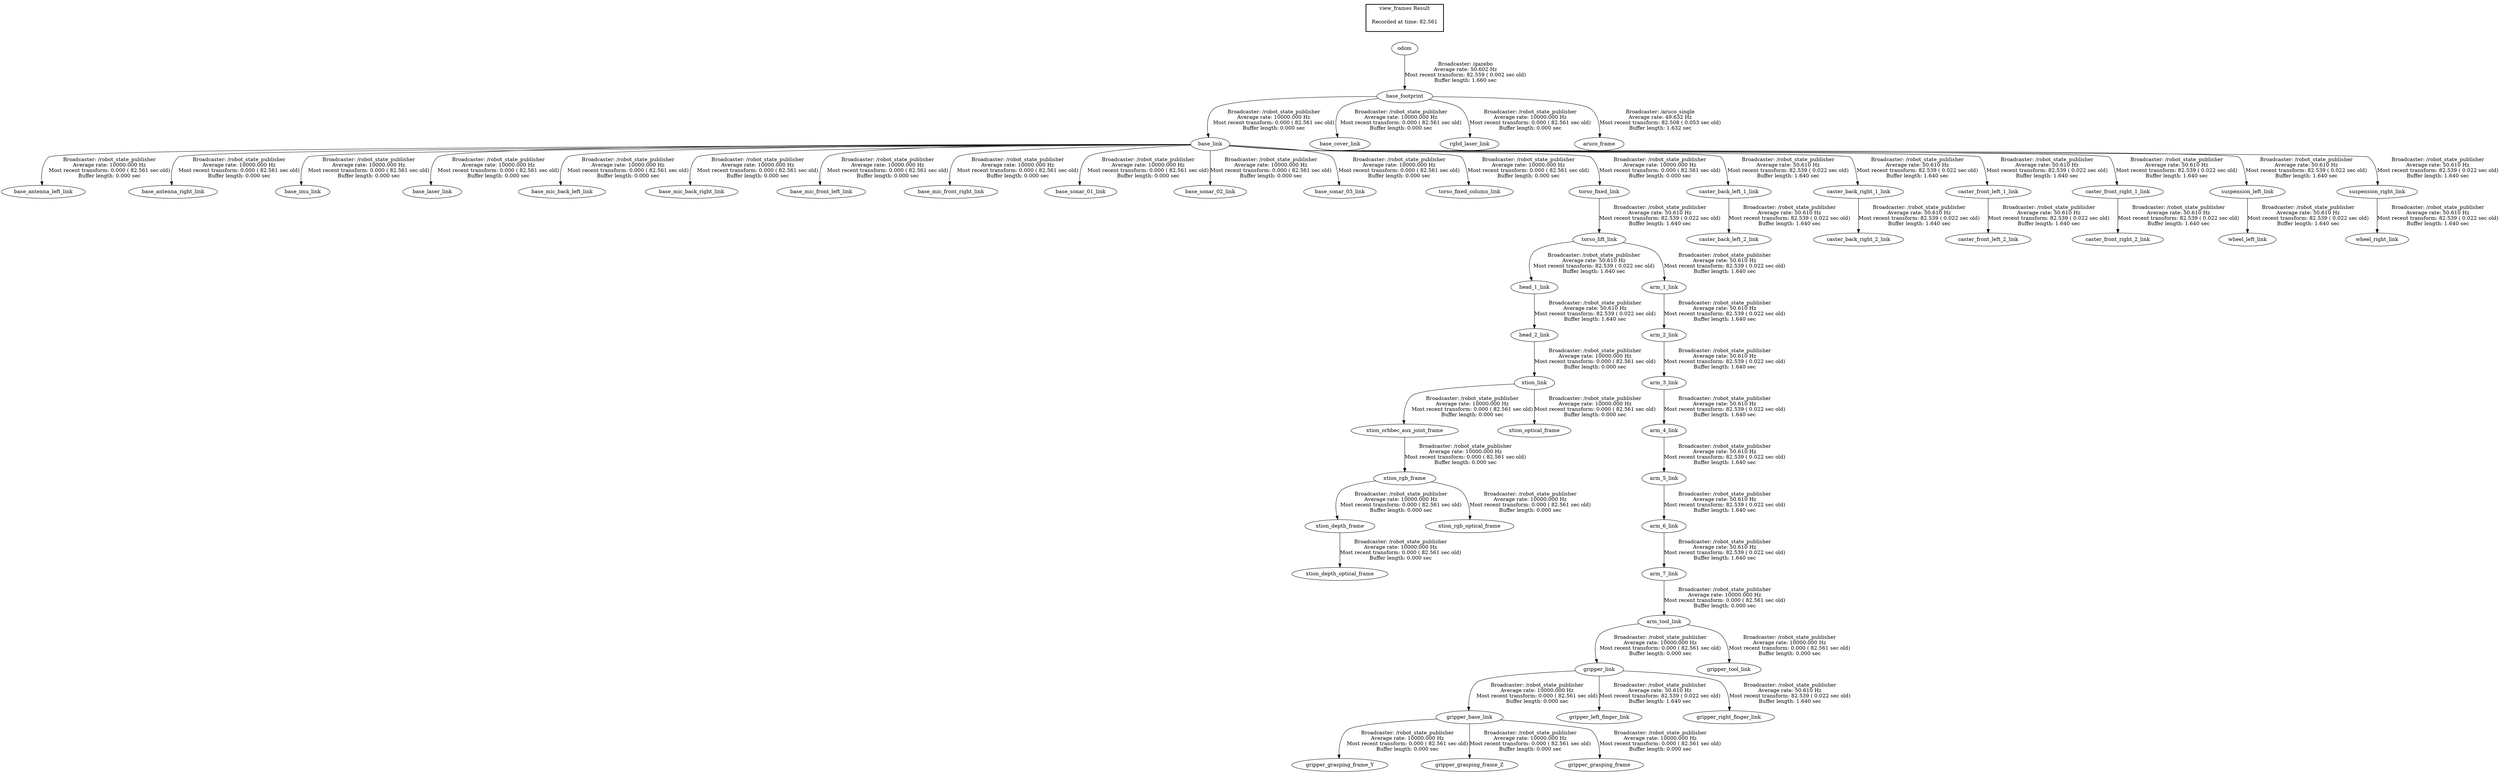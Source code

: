 digraph G {
"arm_7_link" -> "arm_tool_link"[label="Broadcaster: /robot_state_publisher\nAverage rate: 10000.000 Hz\nMost recent transform: 0.000 ( 82.561 sec old)\nBuffer length: 0.000 sec\n"];
"arm_6_link" -> "arm_7_link"[label="Broadcaster: /robot_state_publisher\nAverage rate: 50.610 Hz\nMost recent transform: 82.539 ( 0.022 sec old)\nBuffer length: 1.640 sec\n"];
"base_link" -> "base_antenna_left_link"[label="Broadcaster: /robot_state_publisher\nAverage rate: 10000.000 Hz\nMost recent transform: 0.000 ( 82.561 sec old)\nBuffer length: 0.000 sec\n"];
"base_footprint" -> "base_link"[label="Broadcaster: /robot_state_publisher\nAverage rate: 10000.000 Hz\nMost recent transform: 0.000 ( 82.561 sec old)\nBuffer length: 0.000 sec\n"];
"base_link" -> "base_antenna_right_link"[label="Broadcaster: /robot_state_publisher\nAverage rate: 10000.000 Hz\nMost recent transform: 0.000 ( 82.561 sec old)\nBuffer length: 0.000 sec\n"];
"odom" -> "base_footprint"[label="Broadcaster: /gazebo\nAverage rate: 50.602 Hz\nMost recent transform: 82.559 ( 0.002 sec old)\nBuffer length: 1.660 sec\n"];
"base_link" -> "base_imu_link"[label="Broadcaster: /robot_state_publisher\nAverage rate: 10000.000 Hz\nMost recent transform: 0.000 ( 82.561 sec old)\nBuffer length: 0.000 sec\n"];
"base_link" -> "base_laser_link"[label="Broadcaster: /robot_state_publisher\nAverage rate: 10000.000 Hz\nMost recent transform: 0.000 ( 82.561 sec old)\nBuffer length: 0.000 sec\n"];
"base_link" -> "base_mic_back_left_link"[label="Broadcaster: /robot_state_publisher\nAverage rate: 10000.000 Hz\nMost recent transform: 0.000 ( 82.561 sec old)\nBuffer length: 0.000 sec\n"];
"base_link" -> "base_mic_back_right_link"[label="Broadcaster: /robot_state_publisher\nAverage rate: 10000.000 Hz\nMost recent transform: 0.000 ( 82.561 sec old)\nBuffer length: 0.000 sec\n"];
"base_link" -> "base_mic_front_left_link"[label="Broadcaster: /robot_state_publisher\nAverage rate: 10000.000 Hz\nMost recent transform: 0.000 ( 82.561 sec old)\nBuffer length: 0.000 sec\n"];
"base_link" -> "base_mic_front_right_link"[label="Broadcaster: /robot_state_publisher\nAverage rate: 10000.000 Hz\nMost recent transform: 0.000 ( 82.561 sec old)\nBuffer length: 0.000 sec\n"];
"base_link" -> "base_sonar_01_link"[label="Broadcaster: /robot_state_publisher\nAverage rate: 10000.000 Hz\nMost recent transform: 0.000 ( 82.561 sec old)\nBuffer length: 0.000 sec\n"];
"base_link" -> "base_sonar_02_link"[label="Broadcaster: /robot_state_publisher\nAverage rate: 10000.000 Hz\nMost recent transform: 0.000 ( 82.561 sec old)\nBuffer length: 0.000 sec\n"];
"base_link" -> "base_sonar_03_link"[label="Broadcaster: /robot_state_publisher\nAverage rate: 10000.000 Hz\nMost recent transform: 0.000 ( 82.561 sec old)\nBuffer length: 0.000 sec\n"];
"base_footprint" -> "base_cover_link"[label="Broadcaster: /robot_state_publisher\nAverage rate: 10000.000 Hz\nMost recent transform: 0.000 ( 82.561 sec old)\nBuffer length: 0.000 sec\n"];
"gripper_link" -> "gripper_base_link"[label="Broadcaster: /robot_state_publisher\nAverage rate: 10000.000 Hz\nMost recent transform: 0.000 ( 82.561 sec old)\nBuffer length: 0.000 sec\n"];
"arm_tool_link" -> "gripper_link"[label="Broadcaster: /robot_state_publisher\nAverage rate: 10000.000 Hz\nMost recent transform: 0.000 ( 82.561 sec old)\nBuffer length: 0.000 sec\n"];
"gripper_base_link" -> "gripper_grasping_frame_Y"[label="Broadcaster: /robot_state_publisher\nAverage rate: 10000.000 Hz\nMost recent transform: 0.000 ( 82.561 sec old)\nBuffer length: 0.000 sec\n"];
"gripper_base_link" -> "gripper_grasping_frame_Z"[label="Broadcaster: /robot_state_publisher\nAverage rate: 10000.000 Hz\nMost recent transform: 0.000 ( 82.561 sec old)\nBuffer length: 0.000 sec\n"];
"gripper_base_link" -> "gripper_grasping_frame"[label="Broadcaster: /robot_state_publisher\nAverage rate: 10000.000 Hz\nMost recent transform: 0.000 ( 82.561 sec old)\nBuffer length: 0.000 sec\n"];
"arm_tool_link" -> "gripper_tool_link"[label="Broadcaster: /robot_state_publisher\nAverage rate: 10000.000 Hz\nMost recent transform: 0.000 ( 82.561 sec old)\nBuffer length: 0.000 sec\n"];
"base_footprint" -> "rgbd_laser_link"[label="Broadcaster: /robot_state_publisher\nAverage rate: 10000.000 Hz\nMost recent transform: 0.000 ( 82.561 sec old)\nBuffer length: 0.000 sec\n"];
"base_link" -> "torso_fixed_column_link"[label="Broadcaster: /robot_state_publisher\nAverage rate: 10000.000 Hz\nMost recent transform: 0.000 ( 82.561 sec old)\nBuffer length: 0.000 sec\n"];
"base_link" -> "torso_fixed_link"[label="Broadcaster: /robot_state_publisher\nAverage rate: 10000.000 Hz\nMost recent transform: 0.000 ( 82.561 sec old)\nBuffer length: 0.000 sec\n"];
"xtion_rgb_frame" -> "xtion_depth_frame"[label="Broadcaster: /robot_state_publisher\nAverage rate: 10000.000 Hz\nMost recent transform: 0.000 ( 82.561 sec old)\nBuffer length: 0.000 sec\n"];
"xtion_orbbec_aux_joint_frame" -> "xtion_rgb_frame"[label="Broadcaster: /robot_state_publisher\nAverage rate: 10000.000 Hz\nMost recent transform: 0.000 ( 82.561 sec old)\nBuffer length: 0.000 sec\n"];
"xtion_depth_frame" -> "xtion_depth_optical_frame"[label="Broadcaster: /robot_state_publisher\nAverage rate: 10000.000 Hz\nMost recent transform: 0.000 ( 82.561 sec old)\nBuffer length: 0.000 sec\n"];
"head_2_link" -> "xtion_link"[label="Broadcaster: /robot_state_publisher\nAverage rate: 10000.000 Hz\nMost recent transform: 0.000 ( 82.561 sec old)\nBuffer length: 0.000 sec\n"];
"head_1_link" -> "head_2_link"[label="Broadcaster: /robot_state_publisher\nAverage rate: 50.610 Hz\nMost recent transform: 82.539 ( 0.022 sec old)\nBuffer length: 1.640 sec\n"];
"xtion_link" -> "xtion_optical_frame"[label="Broadcaster: /robot_state_publisher\nAverage rate: 10000.000 Hz\nMost recent transform: 0.000 ( 82.561 sec old)\nBuffer length: 0.000 sec\n"];
"xtion_link" -> "xtion_orbbec_aux_joint_frame"[label="Broadcaster: /robot_state_publisher\nAverage rate: 10000.000 Hz\nMost recent transform: 0.000 ( 82.561 sec old)\nBuffer length: 0.000 sec\n"];
"xtion_rgb_frame" -> "xtion_rgb_optical_frame"[label="Broadcaster: /robot_state_publisher\nAverage rate: 10000.000 Hz\nMost recent transform: 0.000 ( 82.561 sec old)\nBuffer length: 0.000 sec\n"];
"base_footprint" -> "aruco_frame"[label="Broadcaster: /aruco_single\nAverage rate: 49.632 Hz\nMost recent transform: 82.508 ( 0.053 sec old)\nBuffer length: 1.632 sec\n"];
"torso_lift_link" -> "arm_1_link"[label="Broadcaster: /robot_state_publisher\nAverage rate: 50.610 Hz\nMost recent transform: 82.539 ( 0.022 sec old)\nBuffer length: 1.640 sec\n"];
"torso_fixed_link" -> "torso_lift_link"[label="Broadcaster: /robot_state_publisher\nAverage rate: 50.610 Hz\nMost recent transform: 82.539 ( 0.022 sec old)\nBuffer length: 1.640 sec\n"];
"arm_1_link" -> "arm_2_link"[label="Broadcaster: /robot_state_publisher\nAverage rate: 50.610 Hz\nMost recent transform: 82.539 ( 0.022 sec old)\nBuffer length: 1.640 sec\n"];
"arm_2_link" -> "arm_3_link"[label="Broadcaster: /robot_state_publisher\nAverage rate: 50.610 Hz\nMost recent transform: 82.539 ( 0.022 sec old)\nBuffer length: 1.640 sec\n"];
"arm_3_link" -> "arm_4_link"[label="Broadcaster: /robot_state_publisher\nAverage rate: 50.610 Hz\nMost recent transform: 82.539 ( 0.022 sec old)\nBuffer length: 1.640 sec\n"];
"arm_4_link" -> "arm_5_link"[label="Broadcaster: /robot_state_publisher\nAverage rate: 50.610 Hz\nMost recent transform: 82.539 ( 0.022 sec old)\nBuffer length: 1.640 sec\n"];
"arm_5_link" -> "arm_6_link"[label="Broadcaster: /robot_state_publisher\nAverage rate: 50.610 Hz\nMost recent transform: 82.539 ( 0.022 sec old)\nBuffer length: 1.640 sec\n"];
"base_link" -> "caster_back_left_1_link"[label="Broadcaster: /robot_state_publisher\nAverage rate: 50.610 Hz\nMost recent transform: 82.539 ( 0.022 sec old)\nBuffer length: 1.640 sec\n"];
"caster_back_left_1_link" -> "caster_back_left_2_link"[label="Broadcaster: /robot_state_publisher\nAverage rate: 50.610 Hz\nMost recent transform: 82.539 ( 0.022 sec old)\nBuffer length: 1.640 sec\n"];
"base_link" -> "caster_back_right_1_link"[label="Broadcaster: /robot_state_publisher\nAverage rate: 50.610 Hz\nMost recent transform: 82.539 ( 0.022 sec old)\nBuffer length: 1.640 sec\n"];
"caster_back_right_1_link" -> "caster_back_right_2_link"[label="Broadcaster: /robot_state_publisher\nAverage rate: 50.610 Hz\nMost recent transform: 82.539 ( 0.022 sec old)\nBuffer length: 1.640 sec\n"];
"base_link" -> "caster_front_left_1_link"[label="Broadcaster: /robot_state_publisher\nAverage rate: 50.610 Hz\nMost recent transform: 82.539 ( 0.022 sec old)\nBuffer length: 1.640 sec\n"];
"caster_front_left_1_link" -> "caster_front_left_2_link"[label="Broadcaster: /robot_state_publisher\nAverage rate: 50.610 Hz\nMost recent transform: 82.539 ( 0.022 sec old)\nBuffer length: 1.640 sec\n"];
"base_link" -> "caster_front_right_1_link"[label="Broadcaster: /robot_state_publisher\nAverage rate: 50.610 Hz\nMost recent transform: 82.539 ( 0.022 sec old)\nBuffer length: 1.640 sec\n"];
"caster_front_right_1_link" -> "caster_front_right_2_link"[label="Broadcaster: /robot_state_publisher\nAverage rate: 50.610 Hz\nMost recent transform: 82.539 ( 0.022 sec old)\nBuffer length: 1.640 sec\n"];
"gripper_link" -> "gripper_left_finger_link"[label="Broadcaster: /robot_state_publisher\nAverage rate: 50.610 Hz\nMost recent transform: 82.539 ( 0.022 sec old)\nBuffer length: 1.640 sec\n"];
"gripper_link" -> "gripper_right_finger_link"[label="Broadcaster: /robot_state_publisher\nAverage rate: 50.610 Hz\nMost recent transform: 82.539 ( 0.022 sec old)\nBuffer length: 1.640 sec\n"];
"torso_lift_link" -> "head_1_link"[label="Broadcaster: /robot_state_publisher\nAverage rate: 50.610 Hz\nMost recent transform: 82.539 ( 0.022 sec old)\nBuffer length: 1.640 sec\n"];
"base_link" -> "suspension_left_link"[label="Broadcaster: /robot_state_publisher\nAverage rate: 50.610 Hz\nMost recent transform: 82.539 ( 0.022 sec old)\nBuffer length: 1.640 sec\n"];
"base_link" -> "suspension_right_link"[label="Broadcaster: /robot_state_publisher\nAverage rate: 50.610 Hz\nMost recent transform: 82.539 ( 0.022 sec old)\nBuffer length: 1.640 sec\n"];
"suspension_left_link" -> "wheel_left_link"[label="Broadcaster: /robot_state_publisher\nAverage rate: 50.610 Hz\nMost recent transform: 82.539 ( 0.022 sec old)\nBuffer length: 1.640 sec\n"];
"suspension_right_link" -> "wheel_right_link"[label="Broadcaster: /robot_state_publisher\nAverage rate: 50.610 Hz\nMost recent transform: 82.539 ( 0.022 sec old)\nBuffer length: 1.640 sec\n"];
edge [style=invis];
 subgraph cluster_legend { style=bold; color=black; label ="view_frames Result";
"Recorded at time: 82.561"[ shape=plaintext ] ;
 }->"odom";
}
